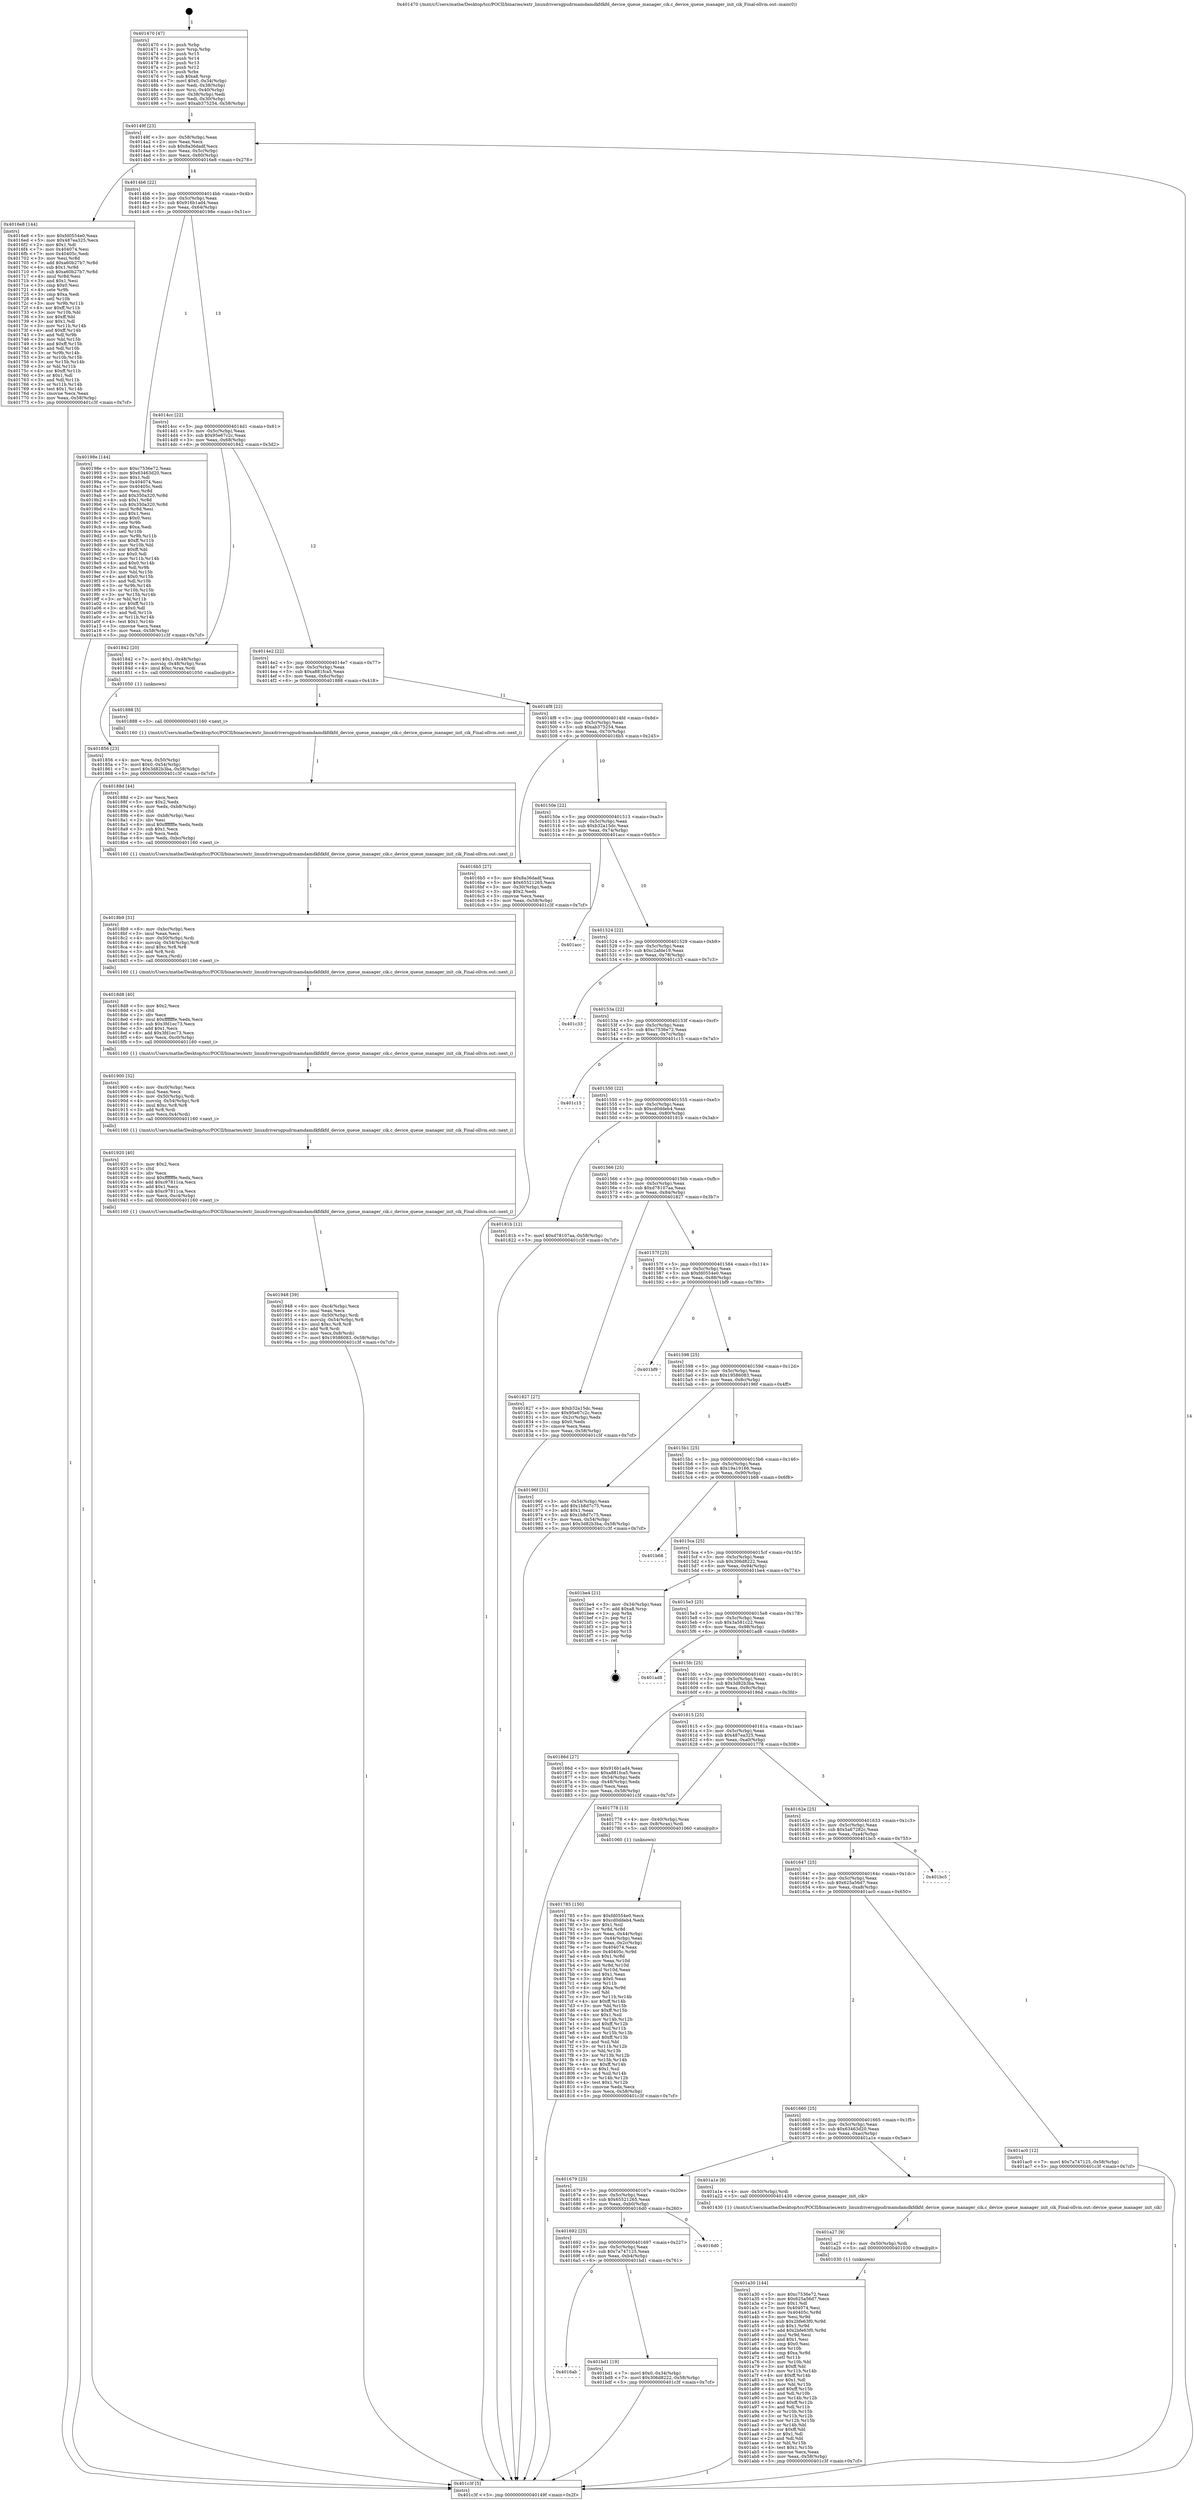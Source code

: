 digraph "0x401470" {
  label = "0x401470 (/mnt/c/Users/mathe/Desktop/tcc/POCII/binaries/extr_linuxdriversgpudrmamdamdkfdkfd_device_queue_manager_cik.c_device_queue_manager_init_cik_Final-ollvm.out::main(0))"
  labelloc = "t"
  node[shape=record]

  Entry [label="",width=0.3,height=0.3,shape=circle,fillcolor=black,style=filled]
  "0x40149f" [label="{
     0x40149f [23]\l
     | [instrs]\l
     &nbsp;&nbsp;0x40149f \<+3\>: mov -0x58(%rbp),%eax\l
     &nbsp;&nbsp;0x4014a2 \<+2\>: mov %eax,%ecx\l
     &nbsp;&nbsp;0x4014a4 \<+6\>: sub $0x8a36dadf,%ecx\l
     &nbsp;&nbsp;0x4014aa \<+3\>: mov %eax,-0x5c(%rbp)\l
     &nbsp;&nbsp;0x4014ad \<+3\>: mov %ecx,-0x60(%rbp)\l
     &nbsp;&nbsp;0x4014b0 \<+6\>: je 00000000004016e8 \<main+0x278\>\l
  }"]
  "0x4016e8" [label="{
     0x4016e8 [144]\l
     | [instrs]\l
     &nbsp;&nbsp;0x4016e8 \<+5\>: mov $0xfd0554e0,%eax\l
     &nbsp;&nbsp;0x4016ed \<+5\>: mov $0x487ea325,%ecx\l
     &nbsp;&nbsp;0x4016f2 \<+2\>: mov $0x1,%dl\l
     &nbsp;&nbsp;0x4016f4 \<+7\>: mov 0x404074,%esi\l
     &nbsp;&nbsp;0x4016fb \<+7\>: mov 0x40405c,%edi\l
     &nbsp;&nbsp;0x401702 \<+3\>: mov %esi,%r8d\l
     &nbsp;&nbsp;0x401705 \<+7\>: add $0xa60b27b7,%r8d\l
     &nbsp;&nbsp;0x40170c \<+4\>: sub $0x1,%r8d\l
     &nbsp;&nbsp;0x401710 \<+7\>: sub $0xa60b27b7,%r8d\l
     &nbsp;&nbsp;0x401717 \<+4\>: imul %r8d,%esi\l
     &nbsp;&nbsp;0x40171b \<+3\>: and $0x1,%esi\l
     &nbsp;&nbsp;0x40171e \<+3\>: cmp $0x0,%esi\l
     &nbsp;&nbsp;0x401721 \<+4\>: sete %r9b\l
     &nbsp;&nbsp;0x401725 \<+3\>: cmp $0xa,%edi\l
     &nbsp;&nbsp;0x401728 \<+4\>: setl %r10b\l
     &nbsp;&nbsp;0x40172c \<+3\>: mov %r9b,%r11b\l
     &nbsp;&nbsp;0x40172f \<+4\>: xor $0xff,%r11b\l
     &nbsp;&nbsp;0x401733 \<+3\>: mov %r10b,%bl\l
     &nbsp;&nbsp;0x401736 \<+3\>: xor $0xff,%bl\l
     &nbsp;&nbsp;0x401739 \<+3\>: xor $0x1,%dl\l
     &nbsp;&nbsp;0x40173c \<+3\>: mov %r11b,%r14b\l
     &nbsp;&nbsp;0x40173f \<+4\>: and $0xff,%r14b\l
     &nbsp;&nbsp;0x401743 \<+3\>: and %dl,%r9b\l
     &nbsp;&nbsp;0x401746 \<+3\>: mov %bl,%r15b\l
     &nbsp;&nbsp;0x401749 \<+4\>: and $0xff,%r15b\l
     &nbsp;&nbsp;0x40174d \<+3\>: and %dl,%r10b\l
     &nbsp;&nbsp;0x401750 \<+3\>: or %r9b,%r14b\l
     &nbsp;&nbsp;0x401753 \<+3\>: or %r10b,%r15b\l
     &nbsp;&nbsp;0x401756 \<+3\>: xor %r15b,%r14b\l
     &nbsp;&nbsp;0x401759 \<+3\>: or %bl,%r11b\l
     &nbsp;&nbsp;0x40175c \<+4\>: xor $0xff,%r11b\l
     &nbsp;&nbsp;0x401760 \<+3\>: or $0x1,%dl\l
     &nbsp;&nbsp;0x401763 \<+3\>: and %dl,%r11b\l
     &nbsp;&nbsp;0x401766 \<+3\>: or %r11b,%r14b\l
     &nbsp;&nbsp;0x401769 \<+4\>: test $0x1,%r14b\l
     &nbsp;&nbsp;0x40176d \<+3\>: cmovne %ecx,%eax\l
     &nbsp;&nbsp;0x401770 \<+3\>: mov %eax,-0x58(%rbp)\l
     &nbsp;&nbsp;0x401773 \<+5\>: jmp 0000000000401c3f \<main+0x7cf\>\l
  }"]
  "0x4014b6" [label="{
     0x4014b6 [22]\l
     | [instrs]\l
     &nbsp;&nbsp;0x4014b6 \<+5\>: jmp 00000000004014bb \<main+0x4b\>\l
     &nbsp;&nbsp;0x4014bb \<+3\>: mov -0x5c(%rbp),%eax\l
     &nbsp;&nbsp;0x4014be \<+5\>: sub $0x916b1ad4,%eax\l
     &nbsp;&nbsp;0x4014c3 \<+3\>: mov %eax,-0x64(%rbp)\l
     &nbsp;&nbsp;0x4014c6 \<+6\>: je 000000000040198e \<main+0x51e\>\l
  }"]
  Exit [label="",width=0.3,height=0.3,shape=circle,fillcolor=black,style=filled,peripheries=2]
  "0x40198e" [label="{
     0x40198e [144]\l
     | [instrs]\l
     &nbsp;&nbsp;0x40198e \<+5\>: mov $0xc7536e72,%eax\l
     &nbsp;&nbsp;0x401993 \<+5\>: mov $0x63463d20,%ecx\l
     &nbsp;&nbsp;0x401998 \<+2\>: mov $0x1,%dl\l
     &nbsp;&nbsp;0x40199a \<+7\>: mov 0x404074,%esi\l
     &nbsp;&nbsp;0x4019a1 \<+7\>: mov 0x40405c,%edi\l
     &nbsp;&nbsp;0x4019a8 \<+3\>: mov %esi,%r8d\l
     &nbsp;&nbsp;0x4019ab \<+7\>: add $0x350a320,%r8d\l
     &nbsp;&nbsp;0x4019b2 \<+4\>: sub $0x1,%r8d\l
     &nbsp;&nbsp;0x4019b6 \<+7\>: sub $0x350a320,%r8d\l
     &nbsp;&nbsp;0x4019bd \<+4\>: imul %r8d,%esi\l
     &nbsp;&nbsp;0x4019c1 \<+3\>: and $0x1,%esi\l
     &nbsp;&nbsp;0x4019c4 \<+3\>: cmp $0x0,%esi\l
     &nbsp;&nbsp;0x4019c7 \<+4\>: sete %r9b\l
     &nbsp;&nbsp;0x4019cb \<+3\>: cmp $0xa,%edi\l
     &nbsp;&nbsp;0x4019ce \<+4\>: setl %r10b\l
     &nbsp;&nbsp;0x4019d2 \<+3\>: mov %r9b,%r11b\l
     &nbsp;&nbsp;0x4019d5 \<+4\>: xor $0xff,%r11b\l
     &nbsp;&nbsp;0x4019d9 \<+3\>: mov %r10b,%bl\l
     &nbsp;&nbsp;0x4019dc \<+3\>: xor $0xff,%bl\l
     &nbsp;&nbsp;0x4019df \<+3\>: xor $0x0,%dl\l
     &nbsp;&nbsp;0x4019e2 \<+3\>: mov %r11b,%r14b\l
     &nbsp;&nbsp;0x4019e5 \<+4\>: and $0x0,%r14b\l
     &nbsp;&nbsp;0x4019e9 \<+3\>: and %dl,%r9b\l
     &nbsp;&nbsp;0x4019ec \<+3\>: mov %bl,%r15b\l
     &nbsp;&nbsp;0x4019ef \<+4\>: and $0x0,%r15b\l
     &nbsp;&nbsp;0x4019f3 \<+3\>: and %dl,%r10b\l
     &nbsp;&nbsp;0x4019f6 \<+3\>: or %r9b,%r14b\l
     &nbsp;&nbsp;0x4019f9 \<+3\>: or %r10b,%r15b\l
     &nbsp;&nbsp;0x4019fc \<+3\>: xor %r15b,%r14b\l
     &nbsp;&nbsp;0x4019ff \<+3\>: or %bl,%r11b\l
     &nbsp;&nbsp;0x401a02 \<+4\>: xor $0xff,%r11b\l
     &nbsp;&nbsp;0x401a06 \<+3\>: or $0x0,%dl\l
     &nbsp;&nbsp;0x401a09 \<+3\>: and %dl,%r11b\l
     &nbsp;&nbsp;0x401a0c \<+3\>: or %r11b,%r14b\l
     &nbsp;&nbsp;0x401a0f \<+4\>: test $0x1,%r14b\l
     &nbsp;&nbsp;0x401a13 \<+3\>: cmovne %ecx,%eax\l
     &nbsp;&nbsp;0x401a16 \<+3\>: mov %eax,-0x58(%rbp)\l
     &nbsp;&nbsp;0x401a19 \<+5\>: jmp 0000000000401c3f \<main+0x7cf\>\l
  }"]
  "0x4014cc" [label="{
     0x4014cc [22]\l
     | [instrs]\l
     &nbsp;&nbsp;0x4014cc \<+5\>: jmp 00000000004014d1 \<main+0x61\>\l
     &nbsp;&nbsp;0x4014d1 \<+3\>: mov -0x5c(%rbp),%eax\l
     &nbsp;&nbsp;0x4014d4 \<+5\>: sub $0x95e67c2c,%eax\l
     &nbsp;&nbsp;0x4014d9 \<+3\>: mov %eax,-0x68(%rbp)\l
     &nbsp;&nbsp;0x4014dc \<+6\>: je 0000000000401842 \<main+0x3d2\>\l
  }"]
  "0x4016ab" [label="{
     0x4016ab\l
  }", style=dashed]
  "0x401842" [label="{
     0x401842 [20]\l
     | [instrs]\l
     &nbsp;&nbsp;0x401842 \<+7\>: movl $0x1,-0x48(%rbp)\l
     &nbsp;&nbsp;0x401849 \<+4\>: movslq -0x48(%rbp),%rax\l
     &nbsp;&nbsp;0x40184d \<+4\>: imul $0xc,%rax,%rdi\l
     &nbsp;&nbsp;0x401851 \<+5\>: call 0000000000401050 \<malloc@plt\>\l
     | [calls]\l
     &nbsp;&nbsp;0x401050 \{1\} (unknown)\l
  }"]
  "0x4014e2" [label="{
     0x4014e2 [22]\l
     | [instrs]\l
     &nbsp;&nbsp;0x4014e2 \<+5\>: jmp 00000000004014e7 \<main+0x77\>\l
     &nbsp;&nbsp;0x4014e7 \<+3\>: mov -0x5c(%rbp),%eax\l
     &nbsp;&nbsp;0x4014ea \<+5\>: sub $0xa881fca5,%eax\l
     &nbsp;&nbsp;0x4014ef \<+3\>: mov %eax,-0x6c(%rbp)\l
     &nbsp;&nbsp;0x4014f2 \<+6\>: je 0000000000401888 \<main+0x418\>\l
  }"]
  "0x401bd1" [label="{
     0x401bd1 [19]\l
     | [instrs]\l
     &nbsp;&nbsp;0x401bd1 \<+7\>: movl $0x0,-0x34(%rbp)\l
     &nbsp;&nbsp;0x401bd8 \<+7\>: movl $0x306d8222,-0x58(%rbp)\l
     &nbsp;&nbsp;0x401bdf \<+5\>: jmp 0000000000401c3f \<main+0x7cf\>\l
  }"]
  "0x401888" [label="{
     0x401888 [5]\l
     | [instrs]\l
     &nbsp;&nbsp;0x401888 \<+5\>: call 0000000000401160 \<next_i\>\l
     | [calls]\l
     &nbsp;&nbsp;0x401160 \{1\} (/mnt/c/Users/mathe/Desktop/tcc/POCII/binaries/extr_linuxdriversgpudrmamdamdkfdkfd_device_queue_manager_cik.c_device_queue_manager_init_cik_Final-ollvm.out::next_i)\l
  }"]
  "0x4014f8" [label="{
     0x4014f8 [22]\l
     | [instrs]\l
     &nbsp;&nbsp;0x4014f8 \<+5\>: jmp 00000000004014fd \<main+0x8d\>\l
     &nbsp;&nbsp;0x4014fd \<+3\>: mov -0x5c(%rbp),%eax\l
     &nbsp;&nbsp;0x401500 \<+5\>: sub $0xab375254,%eax\l
     &nbsp;&nbsp;0x401505 \<+3\>: mov %eax,-0x70(%rbp)\l
     &nbsp;&nbsp;0x401508 \<+6\>: je 00000000004016b5 \<main+0x245\>\l
  }"]
  "0x401692" [label="{
     0x401692 [25]\l
     | [instrs]\l
     &nbsp;&nbsp;0x401692 \<+5\>: jmp 0000000000401697 \<main+0x227\>\l
     &nbsp;&nbsp;0x401697 \<+3\>: mov -0x5c(%rbp),%eax\l
     &nbsp;&nbsp;0x40169a \<+5\>: sub $0x7a747125,%eax\l
     &nbsp;&nbsp;0x40169f \<+6\>: mov %eax,-0xb4(%rbp)\l
     &nbsp;&nbsp;0x4016a5 \<+6\>: je 0000000000401bd1 \<main+0x761\>\l
  }"]
  "0x4016b5" [label="{
     0x4016b5 [27]\l
     | [instrs]\l
     &nbsp;&nbsp;0x4016b5 \<+5\>: mov $0x8a36dadf,%eax\l
     &nbsp;&nbsp;0x4016ba \<+5\>: mov $0x65521265,%ecx\l
     &nbsp;&nbsp;0x4016bf \<+3\>: mov -0x30(%rbp),%edx\l
     &nbsp;&nbsp;0x4016c2 \<+3\>: cmp $0x2,%edx\l
     &nbsp;&nbsp;0x4016c5 \<+3\>: cmovne %ecx,%eax\l
     &nbsp;&nbsp;0x4016c8 \<+3\>: mov %eax,-0x58(%rbp)\l
     &nbsp;&nbsp;0x4016cb \<+5\>: jmp 0000000000401c3f \<main+0x7cf\>\l
  }"]
  "0x40150e" [label="{
     0x40150e [22]\l
     | [instrs]\l
     &nbsp;&nbsp;0x40150e \<+5\>: jmp 0000000000401513 \<main+0xa3\>\l
     &nbsp;&nbsp;0x401513 \<+3\>: mov -0x5c(%rbp),%eax\l
     &nbsp;&nbsp;0x401516 \<+5\>: sub $0xb32a15dc,%eax\l
     &nbsp;&nbsp;0x40151b \<+3\>: mov %eax,-0x74(%rbp)\l
     &nbsp;&nbsp;0x40151e \<+6\>: je 0000000000401acc \<main+0x65c\>\l
  }"]
  "0x401c3f" [label="{
     0x401c3f [5]\l
     | [instrs]\l
     &nbsp;&nbsp;0x401c3f \<+5\>: jmp 000000000040149f \<main+0x2f\>\l
  }"]
  "0x401470" [label="{
     0x401470 [47]\l
     | [instrs]\l
     &nbsp;&nbsp;0x401470 \<+1\>: push %rbp\l
     &nbsp;&nbsp;0x401471 \<+3\>: mov %rsp,%rbp\l
     &nbsp;&nbsp;0x401474 \<+2\>: push %r15\l
     &nbsp;&nbsp;0x401476 \<+2\>: push %r14\l
     &nbsp;&nbsp;0x401478 \<+2\>: push %r13\l
     &nbsp;&nbsp;0x40147a \<+2\>: push %r12\l
     &nbsp;&nbsp;0x40147c \<+1\>: push %rbx\l
     &nbsp;&nbsp;0x40147d \<+7\>: sub $0xa8,%rsp\l
     &nbsp;&nbsp;0x401484 \<+7\>: movl $0x0,-0x34(%rbp)\l
     &nbsp;&nbsp;0x40148b \<+3\>: mov %edi,-0x38(%rbp)\l
     &nbsp;&nbsp;0x40148e \<+4\>: mov %rsi,-0x40(%rbp)\l
     &nbsp;&nbsp;0x401492 \<+3\>: mov -0x38(%rbp),%edi\l
     &nbsp;&nbsp;0x401495 \<+3\>: mov %edi,-0x30(%rbp)\l
     &nbsp;&nbsp;0x401498 \<+7\>: movl $0xab375254,-0x58(%rbp)\l
  }"]
  "0x4016d0" [label="{
     0x4016d0\l
  }", style=dashed]
  "0x401acc" [label="{
     0x401acc\l
  }", style=dashed]
  "0x401524" [label="{
     0x401524 [22]\l
     | [instrs]\l
     &nbsp;&nbsp;0x401524 \<+5\>: jmp 0000000000401529 \<main+0xb9\>\l
     &nbsp;&nbsp;0x401529 \<+3\>: mov -0x5c(%rbp),%eax\l
     &nbsp;&nbsp;0x40152c \<+5\>: sub $0xc2afde19,%eax\l
     &nbsp;&nbsp;0x401531 \<+3\>: mov %eax,-0x78(%rbp)\l
     &nbsp;&nbsp;0x401534 \<+6\>: je 0000000000401c33 \<main+0x7c3\>\l
  }"]
  "0x401a30" [label="{
     0x401a30 [144]\l
     | [instrs]\l
     &nbsp;&nbsp;0x401a30 \<+5\>: mov $0xc7536e72,%eax\l
     &nbsp;&nbsp;0x401a35 \<+5\>: mov $0x625a56d7,%ecx\l
     &nbsp;&nbsp;0x401a3a \<+2\>: mov $0x1,%dl\l
     &nbsp;&nbsp;0x401a3c \<+7\>: mov 0x404074,%esi\l
     &nbsp;&nbsp;0x401a43 \<+8\>: mov 0x40405c,%r8d\l
     &nbsp;&nbsp;0x401a4b \<+3\>: mov %esi,%r9d\l
     &nbsp;&nbsp;0x401a4e \<+7\>: sub $0x2bfe63f0,%r9d\l
     &nbsp;&nbsp;0x401a55 \<+4\>: sub $0x1,%r9d\l
     &nbsp;&nbsp;0x401a59 \<+7\>: add $0x2bfe63f0,%r9d\l
     &nbsp;&nbsp;0x401a60 \<+4\>: imul %r9d,%esi\l
     &nbsp;&nbsp;0x401a64 \<+3\>: and $0x1,%esi\l
     &nbsp;&nbsp;0x401a67 \<+3\>: cmp $0x0,%esi\l
     &nbsp;&nbsp;0x401a6a \<+4\>: sete %r10b\l
     &nbsp;&nbsp;0x401a6e \<+4\>: cmp $0xa,%r8d\l
     &nbsp;&nbsp;0x401a72 \<+4\>: setl %r11b\l
     &nbsp;&nbsp;0x401a76 \<+3\>: mov %r10b,%bl\l
     &nbsp;&nbsp;0x401a79 \<+3\>: xor $0xff,%bl\l
     &nbsp;&nbsp;0x401a7c \<+3\>: mov %r11b,%r14b\l
     &nbsp;&nbsp;0x401a7f \<+4\>: xor $0xff,%r14b\l
     &nbsp;&nbsp;0x401a83 \<+3\>: xor $0x1,%dl\l
     &nbsp;&nbsp;0x401a86 \<+3\>: mov %bl,%r15b\l
     &nbsp;&nbsp;0x401a89 \<+4\>: and $0xff,%r15b\l
     &nbsp;&nbsp;0x401a8d \<+3\>: and %dl,%r10b\l
     &nbsp;&nbsp;0x401a90 \<+3\>: mov %r14b,%r12b\l
     &nbsp;&nbsp;0x401a93 \<+4\>: and $0xff,%r12b\l
     &nbsp;&nbsp;0x401a97 \<+3\>: and %dl,%r11b\l
     &nbsp;&nbsp;0x401a9a \<+3\>: or %r10b,%r15b\l
     &nbsp;&nbsp;0x401a9d \<+3\>: or %r11b,%r12b\l
     &nbsp;&nbsp;0x401aa0 \<+3\>: xor %r12b,%r15b\l
     &nbsp;&nbsp;0x401aa3 \<+3\>: or %r14b,%bl\l
     &nbsp;&nbsp;0x401aa6 \<+3\>: xor $0xff,%bl\l
     &nbsp;&nbsp;0x401aa9 \<+3\>: or $0x1,%dl\l
     &nbsp;&nbsp;0x401aac \<+2\>: and %dl,%bl\l
     &nbsp;&nbsp;0x401aae \<+3\>: or %bl,%r15b\l
     &nbsp;&nbsp;0x401ab1 \<+4\>: test $0x1,%r15b\l
     &nbsp;&nbsp;0x401ab5 \<+3\>: cmovne %ecx,%eax\l
     &nbsp;&nbsp;0x401ab8 \<+3\>: mov %eax,-0x58(%rbp)\l
     &nbsp;&nbsp;0x401abb \<+5\>: jmp 0000000000401c3f \<main+0x7cf\>\l
  }"]
  "0x401c33" [label="{
     0x401c33\l
  }", style=dashed]
  "0x40153a" [label="{
     0x40153a [22]\l
     | [instrs]\l
     &nbsp;&nbsp;0x40153a \<+5\>: jmp 000000000040153f \<main+0xcf\>\l
     &nbsp;&nbsp;0x40153f \<+3\>: mov -0x5c(%rbp),%eax\l
     &nbsp;&nbsp;0x401542 \<+5\>: sub $0xc7536e72,%eax\l
     &nbsp;&nbsp;0x401547 \<+3\>: mov %eax,-0x7c(%rbp)\l
     &nbsp;&nbsp;0x40154a \<+6\>: je 0000000000401c15 \<main+0x7a5\>\l
  }"]
  "0x401a27" [label="{
     0x401a27 [9]\l
     | [instrs]\l
     &nbsp;&nbsp;0x401a27 \<+4\>: mov -0x50(%rbp),%rdi\l
     &nbsp;&nbsp;0x401a2b \<+5\>: call 0000000000401030 \<free@plt\>\l
     | [calls]\l
     &nbsp;&nbsp;0x401030 \{1\} (unknown)\l
  }"]
  "0x401c15" [label="{
     0x401c15\l
  }", style=dashed]
  "0x401550" [label="{
     0x401550 [22]\l
     | [instrs]\l
     &nbsp;&nbsp;0x401550 \<+5\>: jmp 0000000000401555 \<main+0xe5\>\l
     &nbsp;&nbsp;0x401555 \<+3\>: mov -0x5c(%rbp),%eax\l
     &nbsp;&nbsp;0x401558 \<+5\>: sub $0xcd0ddeb4,%eax\l
     &nbsp;&nbsp;0x40155d \<+3\>: mov %eax,-0x80(%rbp)\l
     &nbsp;&nbsp;0x401560 \<+6\>: je 000000000040181b \<main+0x3ab\>\l
  }"]
  "0x401679" [label="{
     0x401679 [25]\l
     | [instrs]\l
     &nbsp;&nbsp;0x401679 \<+5\>: jmp 000000000040167e \<main+0x20e\>\l
     &nbsp;&nbsp;0x40167e \<+3\>: mov -0x5c(%rbp),%eax\l
     &nbsp;&nbsp;0x401681 \<+5\>: sub $0x65521265,%eax\l
     &nbsp;&nbsp;0x401686 \<+6\>: mov %eax,-0xb0(%rbp)\l
     &nbsp;&nbsp;0x40168c \<+6\>: je 00000000004016d0 \<main+0x260\>\l
  }"]
  "0x40181b" [label="{
     0x40181b [12]\l
     | [instrs]\l
     &nbsp;&nbsp;0x40181b \<+7\>: movl $0xd78107aa,-0x58(%rbp)\l
     &nbsp;&nbsp;0x401822 \<+5\>: jmp 0000000000401c3f \<main+0x7cf\>\l
  }"]
  "0x401566" [label="{
     0x401566 [25]\l
     | [instrs]\l
     &nbsp;&nbsp;0x401566 \<+5\>: jmp 000000000040156b \<main+0xfb\>\l
     &nbsp;&nbsp;0x40156b \<+3\>: mov -0x5c(%rbp),%eax\l
     &nbsp;&nbsp;0x40156e \<+5\>: sub $0xd78107aa,%eax\l
     &nbsp;&nbsp;0x401573 \<+6\>: mov %eax,-0x84(%rbp)\l
     &nbsp;&nbsp;0x401579 \<+6\>: je 0000000000401827 \<main+0x3b7\>\l
  }"]
  "0x401a1e" [label="{
     0x401a1e [9]\l
     | [instrs]\l
     &nbsp;&nbsp;0x401a1e \<+4\>: mov -0x50(%rbp),%rdi\l
     &nbsp;&nbsp;0x401a22 \<+5\>: call 0000000000401430 \<device_queue_manager_init_cik\>\l
     | [calls]\l
     &nbsp;&nbsp;0x401430 \{1\} (/mnt/c/Users/mathe/Desktop/tcc/POCII/binaries/extr_linuxdriversgpudrmamdamdkfdkfd_device_queue_manager_cik.c_device_queue_manager_init_cik_Final-ollvm.out::device_queue_manager_init_cik)\l
  }"]
  "0x401827" [label="{
     0x401827 [27]\l
     | [instrs]\l
     &nbsp;&nbsp;0x401827 \<+5\>: mov $0xb32a15dc,%eax\l
     &nbsp;&nbsp;0x40182c \<+5\>: mov $0x95e67c2c,%ecx\l
     &nbsp;&nbsp;0x401831 \<+3\>: mov -0x2c(%rbp),%edx\l
     &nbsp;&nbsp;0x401834 \<+3\>: cmp $0x0,%edx\l
     &nbsp;&nbsp;0x401837 \<+3\>: cmove %ecx,%eax\l
     &nbsp;&nbsp;0x40183a \<+3\>: mov %eax,-0x58(%rbp)\l
     &nbsp;&nbsp;0x40183d \<+5\>: jmp 0000000000401c3f \<main+0x7cf\>\l
  }"]
  "0x40157f" [label="{
     0x40157f [25]\l
     | [instrs]\l
     &nbsp;&nbsp;0x40157f \<+5\>: jmp 0000000000401584 \<main+0x114\>\l
     &nbsp;&nbsp;0x401584 \<+3\>: mov -0x5c(%rbp),%eax\l
     &nbsp;&nbsp;0x401587 \<+5\>: sub $0xfd0554e0,%eax\l
     &nbsp;&nbsp;0x40158c \<+6\>: mov %eax,-0x88(%rbp)\l
     &nbsp;&nbsp;0x401592 \<+6\>: je 0000000000401bf9 \<main+0x789\>\l
  }"]
  "0x401660" [label="{
     0x401660 [25]\l
     | [instrs]\l
     &nbsp;&nbsp;0x401660 \<+5\>: jmp 0000000000401665 \<main+0x1f5\>\l
     &nbsp;&nbsp;0x401665 \<+3\>: mov -0x5c(%rbp),%eax\l
     &nbsp;&nbsp;0x401668 \<+5\>: sub $0x63463d20,%eax\l
     &nbsp;&nbsp;0x40166d \<+6\>: mov %eax,-0xac(%rbp)\l
     &nbsp;&nbsp;0x401673 \<+6\>: je 0000000000401a1e \<main+0x5ae\>\l
  }"]
  "0x401bf9" [label="{
     0x401bf9\l
  }", style=dashed]
  "0x401598" [label="{
     0x401598 [25]\l
     | [instrs]\l
     &nbsp;&nbsp;0x401598 \<+5\>: jmp 000000000040159d \<main+0x12d\>\l
     &nbsp;&nbsp;0x40159d \<+3\>: mov -0x5c(%rbp),%eax\l
     &nbsp;&nbsp;0x4015a0 \<+5\>: sub $0x19586083,%eax\l
     &nbsp;&nbsp;0x4015a5 \<+6\>: mov %eax,-0x8c(%rbp)\l
     &nbsp;&nbsp;0x4015ab \<+6\>: je 000000000040196f \<main+0x4ff\>\l
  }"]
  "0x401ac0" [label="{
     0x401ac0 [12]\l
     | [instrs]\l
     &nbsp;&nbsp;0x401ac0 \<+7\>: movl $0x7a747125,-0x58(%rbp)\l
     &nbsp;&nbsp;0x401ac7 \<+5\>: jmp 0000000000401c3f \<main+0x7cf\>\l
  }"]
  "0x40196f" [label="{
     0x40196f [31]\l
     | [instrs]\l
     &nbsp;&nbsp;0x40196f \<+3\>: mov -0x54(%rbp),%eax\l
     &nbsp;&nbsp;0x401972 \<+5\>: add $0x1b8d7c75,%eax\l
     &nbsp;&nbsp;0x401977 \<+3\>: add $0x1,%eax\l
     &nbsp;&nbsp;0x40197a \<+5\>: sub $0x1b8d7c75,%eax\l
     &nbsp;&nbsp;0x40197f \<+3\>: mov %eax,-0x54(%rbp)\l
     &nbsp;&nbsp;0x401982 \<+7\>: movl $0x3d82b3ba,-0x58(%rbp)\l
     &nbsp;&nbsp;0x401989 \<+5\>: jmp 0000000000401c3f \<main+0x7cf\>\l
  }"]
  "0x4015b1" [label="{
     0x4015b1 [25]\l
     | [instrs]\l
     &nbsp;&nbsp;0x4015b1 \<+5\>: jmp 00000000004015b6 \<main+0x146\>\l
     &nbsp;&nbsp;0x4015b6 \<+3\>: mov -0x5c(%rbp),%eax\l
     &nbsp;&nbsp;0x4015b9 \<+5\>: sub $0x19a19166,%eax\l
     &nbsp;&nbsp;0x4015be \<+6\>: mov %eax,-0x90(%rbp)\l
     &nbsp;&nbsp;0x4015c4 \<+6\>: je 0000000000401b68 \<main+0x6f8\>\l
  }"]
  "0x401647" [label="{
     0x401647 [25]\l
     | [instrs]\l
     &nbsp;&nbsp;0x401647 \<+5\>: jmp 000000000040164c \<main+0x1dc\>\l
     &nbsp;&nbsp;0x40164c \<+3\>: mov -0x5c(%rbp),%eax\l
     &nbsp;&nbsp;0x40164f \<+5\>: sub $0x625a56d7,%eax\l
     &nbsp;&nbsp;0x401654 \<+6\>: mov %eax,-0xa8(%rbp)\l
     &nbsp;&nbsp;0x40165a \<+6\>: je 0000000000401ac0 \<main+0x650\>\l
  }"]
  "0x401b68" [label="{
     0x401b68\l
  }", style=dashed]
  "0x4015ca" [label="{
     0x4015ca [25]\l
     | [instrs]\l
     &nbsp;&nbsp;0x4015ca \<+5\>: jmp 00000000004015cf \<main+0x15f\>\l
     &nbsp;&nbsp;0x4015cf \<+3\>: mov -0x5c(%rbp),%eax\l
     &nbsp;&nbsp;0x4015d2 \<+5\>: sub $0x306d8222,%eax\l
     &nbsp;&nbsp;0x4015d7 \<+6\>: mov %eax,-0x94(%rbp)\l
     &nbsp;&nbsp;0x4015dd \<+6\>: je 0000000000401be4 \<main+0x774\>\l
  }"]
  "0x401bc5" [label="{
     0x401bc5\l
  }", style=dashed]
  "0x401be4" [label="{
     0x401be4 [21]\l
     | [instrs]\l
     &nbsp;&nbsp;0x401be4 \<+3\>: mov -0x34(%rbp),%eax\l
     &nbsp;&nbsp;0x401be7 \<+7\>: add $0xa8,%rsp\l
     &nbsp;&nbsp;0x401bee \<+1\>: pop %rbx\l
     &nbsp;&nbsp;0x401bef \<+2\>: pop %r12\l
     &nbsp;&nbsp;0x401bf1 \<+2\>: pop %r13\l
     &nbsp;&nbsp;0x401bf3 \<+2\>: pop %r14\l
     &nbsp;&nbsp;0x401bf5 \<+2\>: pop %r15\l
     &nbsp;&nbsp;0x401bf7 \<+1\>: pop %rbp\l
     &nbsp;&nbsp;0x401bf8 \<+1\>: ret\l
  }"]
  "0x4015e3" [label="{
     0x4015e3 [25]\l
     | [instrs]\l
     &nbsp;&nbsp;0x4015e3 \<+5\>: jmp 00000000004015e8 \<main+0x178\>\l
     &nbsp;&nbsp;0x4015e8 \<+3\>: mov -0x5c(%rbp),%eax\l
     &nbsp;&nbsp;0x4015eb \<+5\>: sub $0x3a581c22,%eax\l
     &nbsp;&nbsp;0x4015f0 \<+6\>: mov %eax,-0x98(%rbp)\l
     &nbsp;&nbsp;0x4015f6 \<+6\>: je 0000000000401ad8 \<main+0x668\>\l
  }"]
  "0x401948" [label="{
     0x401948 [39]\l
     | [instrs]\l
     &nbsp;&nbsp;0x401948 \<+6\>: mov -0xc4(%rbp),%ecx\l
     &nbsp;&nbsp;0x40194e \<+3\>: imul %eax,%ecx\l
     &nbsp;&nbsp;0x401951 \<+4\>: mov -0x50(%rbp),%rdi\l
     &nbsp;&nbsp;0x401955 \<+4\>: movslq -0x54(%rbp),%r8\l
     &nbsp;&nbsp;0x401959 \<+4\>: imul $0xc,%r8,%r8\l
     &nbsp;&nbsp;0x40195d \<+3\>: add %r8,%rdi\l
     &nbsp;&nbsp;0x401960 \<+3\>: mov %ecx,0x8(%rdi)\l
     &nbsp;&nbsp;0x401963 \<+7\>: movl $0x19586083,-0x58(%rbp)\l
     &nbsp;&nbsp;0x40196a \<+5\>: jmp 0000000000401c3f \<main+0x7cf\>\l
  }"]
  "0x401ad8" [label="{
     0x401ad8\l
  }", style=dashed]
  "0x4015fc" [label="{
     0x4015fc [25]\l
     | [instrs]\l
     &nbsp;&nbsp;0x4015fc \<+5\>: jmp 0000000000401601 \<main+0x191\>\l
     &nbsp;&nbsp;0x401601 \<+3\>: mov -0x5c(%rbp),%eax\l
     &nbsp;&nbsp;0x401604 \<+5\>: sub $0x3d82b3ba,%eax\l
     &nbsp;&nbsp;0x401609 \<+6\>: mov %eax,-0x9c(%rbp)\l
     &nbsp;&nbsp;0x40160f \<+6\>: je 000000000040186d \<main+0x3fd\>\l
  }"]
  "0x401920" [label="{
     0x401920 [40]\l
     | [instrs]\l
     &nbsp;&nbsp;0x401920 \<+5\>: mov $0x2,%ecx\l
     &nbsp;&nbsp;0x401925 \<+1\>: cltd\l
     &nbsp;&nbsp;0x401926 \<+2\>: idiv %ecx\l
     &nbsp;&nbsp;0x401928 \<+6\>: imul $0xfffffffe,%edx,%ecx\l
     &nbsp;&nbsp;0x40192e \<+6\>: add $0xc97811ca,%ecx\l
     &nbsp;&nbsp;0x401934 \<+3\>: add $0x1,%ecx\l
     &nbsp;&nbsp;0x401937 \<+6\>: sub $0xc97811ca,%ecx\l
     &nbsp;&nbsp;0x40193d \<+6\>: mov %ecx,-0xc4(%rbp)\l
     &nbsp;&nbsp;0x401943 \<+5\>: call 0000000000401160 \<next_i\>\l
     | [calls]\l
     &nbsp;&nbsp;0x401160 \{1\} (/mnt/c/Users/mathe/Desktop/tcc/POCII/binaries/extr_linuxdriversgpudrmamdamdkfdkfd_device_queue_manager_cik.c_device_queue_manager_init_cik_Final-ollvm.out::next_i)\l
  }"]
  "0x40186d" [label="{
     0x40186d [27]\l
     | [instrs]\l
     &nbsp;&nbsp;0x40186d \<+5\>: mov $0x916b1ad4,%eax\l
     &nbsp;&nbsp;0x401872 \<+5\>: mov $0xa881fca5,%ecx\l
     &nbsp;&nbsp;0x401877 \<+3\>: mov -0x54(%rbp),%edx\l
     &nbsp;&nbsp;0x40187a \<+3\>: cmp -0x48(%rbp),%edx\l
     &nbsp;&nbsp;0x40187d \<+3\>: cmovl %ecx,%eax\l
     &nbsp;&nbsp;0x401880 \<+3\>: mov %eax,-0x58(%rbp)\l
     &nbsp;&nbsp;0x401883 \<+5\>: jmp 0000000000401c3f \<main+0x7cf\>\l
  }"]
  "0x401615" [label="{
     0x401615 [25]\l
     | [instrs]\l
     &nbsp;&nbsp;0x401615 \<+5\>: jmp 000000000040161a \<main+0x1aa\>\l
     &nbsp;&nbsp;0x40161a \<+3\>: mov -0x5c(%rbp),%eax\l
     &nbsp;&nbsp;0x40161d \<+5\>: sub $0x487ea325,%eax\l
     &nbsp;&nbsp;0x401622 \<+6\>: mov %eax,-0xa0(%rbp)\l
     &nbsp;&nbsp;0x401628 \<+6\>: je 0000000000401778 \<main+0x308\>\l
  }"]
  "0x401900" [label="{
     0x401900 [32]\l
     | [instrs]\l
     &nbsp;&nbsp;0x401900 \<+6\>: mov -0xc0(%rbp),%ecx\l
     &nbsp;&nbsp;0x401906 \<+3\>: imul %eax,%ecx\l
     &nbsp;&nbsp;0x401909 \<+4\>: mov -0x50(%rbp),%rdi\l
     &nbsp;&nbsp;0x40190d \<+4\>: movslq -0x54(%rbp),%r8\l
     &nbsp;&nbsp;0x401911 \<+4\>: imul $0xc,%r8,%r8\l
     &nbsp;&nbsp;0x401915 \<+3\>: add %r8,%rdi\l
     &nbsp;&nbsp;0x401918 \<+3\>: mov %ecx,0x4(%rdi)\l
     &nbsp;&nbsp;0x40191b \<+5\>: call 0000000000401160 \<next_i\>\l
     | [calls]\l
     &nbsp;&nbsp;0x401160 \{1\} (/mnt/c/Users/mathe/Desktop/tcc/POCII/binaries/extr_linuxdriversgpudrmamdamdkfdkfd_device_queue_manager_cik.c_device_queue_manager_init_cik_Final-ollvm.out::next_i)\l
  }"]
  "0x401778" [label="{
     0x401778 [13]\l
     | [instrs]\l
     &nbsp;&nbsp;0x401778 \<+4\>: mov -0x40(%rbp),%rax\l
     &nbsp;&nbsp;0x40177c \<+4\>: mov 0x8(%rax),%rdi\l
     &nbsp;&nbsp;0x401780 \<+5\>: call 0000000000401060 \<atoi@plt\>\l
     | [calls]\l
     &nbsp;&nbsp;0x401060 \{1\} (unknown)\l
  }"]
  "0x40162e" [label="{
     0x40162e [25]\l
     | [instrs]\l
     &nbsp;&nbsp;0x40162e \<+5\>: jmp 0000000000401633 \<main+0x1c3\>\l
     &nbsp;&nbsp;0x401633 \<+3\>: mov -0x5c(%rbp),%eax\l
     &nbsp;&nbsp;0x401636 \<+5\>: sub $0x5a67282c,%eax\l
     &nbsp;&nbsp;0x40163b \<+6\>: mov %eax,-0xa4(%rbp)\l
     &nbsp;&nbsp;0x401641 \<+6\>: je 0000000000401bc5 \<main+0x755\>\l
  }"]
  "0x401785" [label="{
     0x401785 [150]\l
     | [instrs]\l
     &nbsp;&nbsp;0x401785 \<+5\>: mov $0xfd0554e0,%ecx\l
     &nbsp;&nbsp;0x40178a \<+5\>: mov $0xcd0ddeb4,%edx\l
     &nbsp;&nbsp;0x40178f \<+3\>: mov $0x1,%sil\l
     &nbsp;&nbsp;0x401792 \<+3\>: xor %r8d,%r8d\l
     &nbsp;&nbsp;0x401795 \<+3\>: mov %eax,-0x44(%rbp)\l
     &nbsp;&nbsp;0x401798 \<+3\>: mov -0x44(%rbp),%eax\l
     &nbsp;&nbsp;0x40179b \<+3\>: mov %eax,-0x2c(%rbp)\l
     &nbsp;&nbsp;0x40179e \<+7\>: mov 0x404074,%eax\l
     &nbsp;&nbsp;0x4017a5 \<+8\>: mov 0x40405c,%r9d\l
     &nbsp;&nbsp;0x4017ad \<+4\>: sub $0x1,%r8d\l
     &nbsp;&nbsp;0x4017b1 \<+3\>: mov %eax,%r10d\l
     &nbsp;&nbsp;0x4017b4 \<+3\>: add %r8d,%r10d\l
     &nbsp;&nbsp;0x4017b7 \<+4\>: imul %r10d,%eax\l
     &nbsp;&nbsp;0x4017bb \<+3\>: and $0x1,%eax\l
     &nbsp;&nbsp;0x4017be \<+3\>: cmp $0x0,%eax\l
     &nbsp;&nbsp;0x4017c1 \<+4\>: sete %r11b\l
     &nbsp;&nbsp;0x4017c5 \<+4\>: cmp $0xa,%r9d\l
     &nbsp;&nbsp;0x4017c9 \<+3\>: setl %bl\l
     &nbsp;&nbsp;0x4017cc \<+3\>: mov %r11b,%r14b\l
     &nbsp;&nbsp;0x4017cf \<+4\>: xor $0xff,%r14b\l
     &nbsp;&nbsp;0x4017d3 \<+3\>: mov %bl,%r15b\l
     &nbsp;&nbsp;0x4017d6 \<+4\>: xor $0xff,%r15b\l
     &nbsp;&nbsp;0x4017da \<+4\>: xor $0x1,%sil\l
     &nbsp;&nbsp;0x4017de \<+3\>: mov %r14b,%r12b\l
     &nbsp;&nbsp;0x4017e1 \<+4\>: and $0xff,%r12b\l
     &nbsp;&nbsp;0x4017e5 \<+3\>: and %sil,%r11b\l
     &nbsp;&nbsp;0x4017e8 \<+3\>: mov %r15b,%r13b\l
     &nbsp;&nbsp;0x4017eb \<+4\>: and $0xff,%r13b\l
     &nbsp;&nbsp;0x4017ef \<+3\>: and %sil,%bl\l
     &nbsp;&nbsp;0x4017f2 \<+3\>: or %r11b,%r12b\l
     &nbsp;&nbsp;0x4017f5 \<+3\>: or %bl,%r13b\l
     &nbsp;&nbsp;0x4017f8 \<+3\>: xor %r13b,%r12b\l
     &nbsp;&nbsp;0x4017fb \<+3\>: or %r15b,%r14b\l
     &nbsp;&nbsp;0x4017fe \<+4\>: xor $0xff,%r14b\l
     &nbsp;&nbsp;0x401802 \<+4\>: or $0x1,%sil\l
     &nbsp;&nbsp;0x401806 \<+3\>: and %sil,%r14b\l
     &nbsp;&nbsp;0x401809 \<+3\>: or %r14b,%r12b\l
     &nbsp;&nbsp;0x40180c \<+4\>: test $0x1,%r12b\l
     &nbsp;&nbsp;0x401810 \<+3\>: cmovne %edx,%ecx\l
     &nbsp;&nbsp;0x401813 \<+3\>: mov %ecx,-0x58(%rbp)\l
     &nbsp;&nbsp;0x401816 \<+5\>: jmp 0000000000401c3f \<main+0x7cf\>\l
  }"]
  "0x401856" [label="{
     0x401856 [23]\l
     | [instrs]\l
     &nbsp;&nbsp;0x401856 \<+4\>: mov %rax,-0x50(%rbp)\l
     &nbsp;&nbsp;0x40185a \<+7\>: movl $0x0,-0x54(%rbp)\l
     &nbsp;&nbsp;0x401861 \<+7\>: movl $0x3d82b3ba,-0x58(%rbp)\l
     &nbsp;&nbsp;0x401868 \<+5\>: jmp 0000000000401c3f \<main+0x7cf\>\l
  }"]
  "0x40188d" [label="{
     0x40188d [44]\l
     | [instrs]\l
     &nbsp;&nbsp;0x40188d \<+2\>: xor %ecx,%ecx\l
     &nbsp;&nbsp;0x40188f \<+5\>: mov $0x2,%edx\l
     &nbsp;&nbsp;0x401894 \<+6\>: mov %edx,-0xb8(%rbp)\l
     &nbsp;&nbsp;0x40189a \<+1\>: cltd\l
     &nbsp;&nbsp;0x40189b \<+6\>: mov -0xb8(%rbp),%esi\l
     &nbsp;&nbsp;0x4018a1 \<+2\>: idiv %esi\l
     &nbsp;&nbsp;0x4018a3 \<+6\>: imul $0xfffffffe,%edx,%edx\l
     &nbsp;&nbsp;0x4018a9 \<+3\>: sub $0x1,%ecx\l
     &nbsp;&nbsp;0x4018ac \<+2\>: sub %ecx,%edx\l
     &nbsp;&nbsp;0x4018ae \<+6\>: mov %edx,-0xbc(%rbp)\l
     &nbsp;&nbsp;0x4018b4 \<+5\>: call 0000000000401160 \<next_i\>\l
     | [calls]\l
     &nbsp;&nbsp;0x401160 \{1\} (/mnt/c/Users/mathe/Desktop/tcc/POCII/binaries/extr_linuxdriversgpudrmamdamdkfdkfd_device_queue_manager_cik.c_device_queue_manager_init_cik_Final-ollvm.out::next_i)\l
  }"]
  "0x4018b9" [label="{
     0x4018b9 [31]\l
     | [instrs]\l
     &nbsp;&nbsp;0x4018b9 \<+6\>: mov -0xbc(%rbp),%ecx\l
     &nbsp;&nbsp;0x4018bf \<+3\>: imul %eax,%ecx\l
     &nbsp;&nbsp;0x4018c2 \<+4\>: mov -0x50(%rbp),%rdi\l
     &nbsp;&nbsp;0x4018c6 \<+4\>: movslq -0x54(%rbp),%r8\l
     &nbsp;&nbsp;0x4018ca \<+4\>: imul $0xc,%r8,%r8\l
     &nbsp;&nbsp;0x4018ce \<+3\>: add %r8,%rdi\l
     &nbsp;&nbsp;0x4018d1 \<+2\>: mov %ecx,(%rdi)\l
     &nbsp;&nbsp;0x4018d3 \<+5\>: call 0000000000401160 \<next_i\>\l
     | [calls]\l
     &nbsp;&nbsp;0x401160 \{1\} (/mnt/c/Users/mathe/Desktop/tcc/POCII/binaries/extr_linuxdriversgpudrmamdamdkfdkfd_device_queue_manager_cik.c_device_queue_manager_init_cik_Final-ollvm.out::next_i)\l
  }"]
  "0x4018d8" [label="{
     0x4018d8 [40]\l
     | [instrs]\l
     &nbsp;&nbsp;0x4018d8 \<+5\>: mov $0x2,%ecx\l
     &nbsp;&nbsp;0x4018dd \<+1\>: cltd\l
     &nbsp;&nbsp;0x4018de \<+2\>: idiv %ecx\l
     &nbsp;&nbsp;0x4018e0 \<+6\>: imul $0xfffffffe,%edx,%ecx\l
     &nbsp;&nbsp;0x4018e6 \<+6\>: sub $0x3fd1ec73,%ecx\l
     &nbsp;&nbsp;0x4018ec \<+3\>: add $0x1,%ecx\l
     &nbsp;&nbsp;0x4018ef \<+6\>: add $0x3fd1ec73,%ecx\l
     &nbsp;&nbsp;0x4018f5 \<+6\>: mov %ecx,-0xc0(%rbp)\l
     &nbsp;&nbsp;0x4018fb \<+5\>: call 0000000000401160 \<next_i\>\l
     | [calls]\l
     &nbsp;&nbsp;0x401160 \{1\} (/mnt/c/Users/mathe/Desktop/tcc/POCII/binaries/extr_linuxdriversgpudrmamdamdkfdkfd_device_queue_manager_cik.c_device_queue_manager_init_cik_Final-ollvm.out::next_i)\l
  }"]
  Entry -> "0x401470" [label=" 1"]
  "0x40149f" -> "0x4016e8" [label=" 1"]
  "0x40149f" -> "0x4014b6" [label=" 14"]
  "0x401be4" -> Exit [label=" 1"]
  "0x4014b6" -> "0x40198e" [label=" 1"]
  "0x4014b6" -> "0x4014cc" [label=" 13"]
  "0x401bd1" -> "0x401c3f" [label=" 1"]
  "0x4014cc" -> "0x401842" [label=" 1"]
  "0x4014cc" -> "0x4014e2" [label=" 12"]
  "0x401692" -> "0x4016ab" [label=" 0"]
  "0x4014e2" -> "0x401888" [label=" 1"]
  "0x4014e2" -> "0x4014f8" [label=" 11"]
  "0x401692" -> "0x401bd1" [label=" 1"]
  "0x4014f8" -> "0x4016b5" [label=" 1"]
  "0x4014f8" -> "0x40150e" [label=" 10"]
  "0x4016b5" -> "0x401c3f" [label=" 1"]
  "0x401470" -> "0x40149f" [label=" 1"]
  "0x401c3f" -> "0x40149f" [label=" 14"]
  "0x4016e8" -> "0x401c3f" [label=" 1"]
  "0x401679" -> "0x401692" [label=" 1"]
  "0x40150e" -> "0x401acc" [label=" 0"]
  "0x40150e" -> "0x401524" [label=" 10"]
  "0x401679" -> "0x4016d0" [label=" 0"]
  "0x401524" -> "0x401c33" [label=" 0"]
  "0x401524" -> "0x40153a" [label=" 10"]
  "0x401ac0" -> "0x401c3f" [label=" 1"]
  "0x40153a" -> "0x401c15" [label=" 0"]
  "0x40153a" -> "0x401550" [label=" 10"]
  "0x401a30" -> "0x401c3f" [label=" 1"]
  "0x401550" -> "0x40181b" [label=" 1"]
  "0x401550" -> "0x401566" [label=" 9"]
  "0x401a27" -> "0x401a30" [label=" 1"]
  "0x401566" -> "0x401827" [label=" 1"]
  "0x401566" -> "0x40157f" [label=" 8"]
  "0x401a1e" -> "0x401a27" [label=" 1"]
  "0x40157f" -> "0x401bf9" [label=" 0"]
  "0x40157f" -> "0x401598" [label=" 8"]
  "0x401660" -> "0x401a1e" [label=" 1"]
  "0x401598" -> "0x40196f" [label=" 1"]
  "0x401598" -> "0x4015b1" [label=" 7"]
  "0x401660" -> "0x401679" [label=" 1"]
  "0x4015b1" -> "0x401b68" [label=" 0"]
  "0x4015b1" -> "0x4015ca" [label=" 7"]
  "0x401647" -> "0x401ac0" [label=" 1"]
  "0x4015ca" -> "0x401be4" [label=" 1"]
  "0x4015ca" -> "0x4015e3" [label=" 6"]
  "0x401647" -> "0x401660" [label=" 2"]
  "0x4015e3" -> "0x401ad8" [label=" 0"]
  "0x4015e3" -> "0x4015fc" [label=" 6"]
  "0x40162e" -> "0x401bc5" [label=" 0"]
  "0x4015fc" -> "0x40186d" [label=" 2"]
  "0x4015fc" -> "0x401615" [label=" 4"]
  "0x40162e" -> "0x401647" [label=" 3"]
  "0x401615" -> "0x401778" [label=" 1"]
  "0x401615" -> "0x40162e" [label=" 3"]
  "0x401778" -> "0x401785" [label=" 1"]
  "0x401785" -> "0x401c3f" [label=" 1"]
  "0x40181b" -> "0x401c3f" [label=" 1"]
  "0x401827" -> "0x401c3f" [label=" 1"]
  "0x401842" -> "0x401856" [label=" 1"]
  "0x401856" -> "0x401c3f" [label=" 1"]
  "0x40186d" -> "0x401c3f" [label=" 2"]
  "0x401888" -> "0x40188d" [label=" 1"]
  "0x40188d" -> "0x4018b9" [label=" 1"]
  "0x4018b9" -> "0x4018d8" [label=" 1"]
  "0x4018d8" -> "0x401900" [label=" 1"]
  "0x401900" -> "0x401920" [label=" 1"]
  "0x401920" -> "0x401948" [label=" 1"]
  "0x401948" -> "0x401c3f" [label=" 1"]
  "0x40196f" -> "0x401c3f" [label=" 1"]
  "0x40198e" -> "0x401c3f" [label=" 1"]
}
